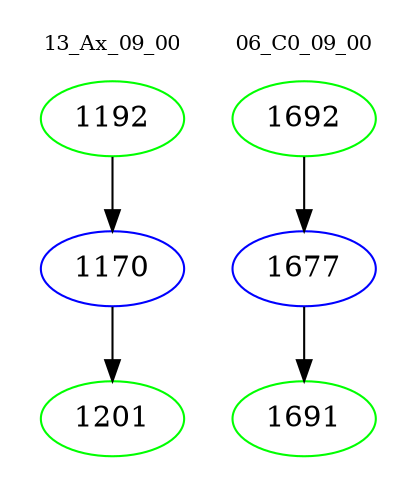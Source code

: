 digraph{
subgraph cluster_0 {
color = white
label = "13_Ax_09_00";
fontsize=10;
T0_1192 [label="1192", color="green"]
T0_1192 -> T0_1170 [color="black"]
T0_1170 [label="1170", color="blue"]
T0_1170 -> T0_1201 [color="black"]
T0_1201 [label="1201", color="green"]
}
subgraph cluster_1 {
color = white
label = "06_C0_09_00";
fontsize=10;
T1_1692 [label="1692", color="green"]
T1_1692 -> T1_1677 [color="black"]
T1_1677 [label="1677", color="blue"]
T1_1677 -> T1_1691 [color="black"]
T1_1691 [label="1691", color="green"]
}
}
